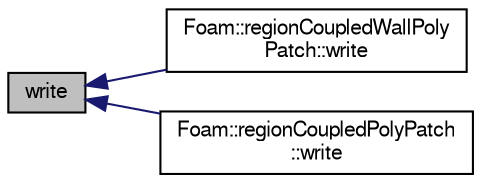 digraph "write"
{
  bgcolor="transparent";
  edge [fontname="FreeSans",fontsize="10",labelfontname="FreeSans",labelfontsize="10"];
  node [fontname="FreeSans",fontsize="10",shape=record];
  rankdir="LR";
  Node1 [label="write",height=0.2,width=0.4,color="black", fillcolor="grey75", style="filled" fontcolor="black"];
  Node1 -> Node2 [dir="back",color="midnightblue",fontsize="10",style="solid",fontname="FreeSans"];
  Node2 [label="Foam::regionCoupledWallPoly\lPatch::write",height=0.2,width=0.4,color="black",URL="$a02069.html#a0941061ad5a26be83b4107d05750ace6",tooltip="Write the polyPatch data as a dictionary. "];
  Node1 -> Node3 [dir="back",color="midnightblue",fontsize="10",style="solid",fontname="FreeSans"];
  Node3 [label="Foam::regionCoupledPolyPatch\l::write",height=0.2,width=0.4,color="black",URL="$a02064.html#a0941061ad5a26be83b4107d05750ace6",tooltip="Write the polyPatch data as a dictionary. "];
}
